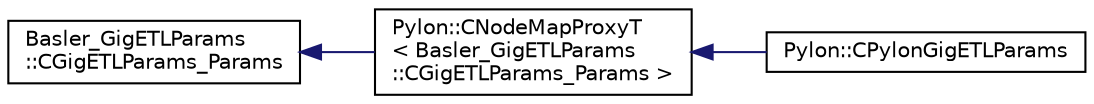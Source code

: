 digraph "Graphical Class Hierarchy"
{
  edge [fontname="Helvetica",fontsize="10",labelfontname="Helvetica",labelfontsize="10"];
  node [fontname="Helvetica",fontsize="10",shape=record];
  rankdir="LR";
  Node1 [label="Basler_GigETLParams\l::CGigETLParams_Params",height=0.2,width=0.4,color="black", fillcolor="white", style="filled",URL="$class_basler___gig_e_t_l_params_1_1_c_gig_e_t_l_params___params.html",tooltip="Interface to the GigE transport layer specific parameters. "];
  Node1 -> Node2 [dir="back",color="midnightblue",fontsize="10",style="solid",fontname="Helvetica"];
  Node2 [label="Pylon::CNodeMapProxyT\l\< Basler_GigETLParams\l::CGigETLParams_Params \>",height=0.2,width=0.4,color="black", fillcolor="white", style="filled",URL="$class_pylon_1_1_c_node_map_proxy_t.html"];
  Node2 -> Node3 [dir="back",color="midnightblue",fontsize="10",style="solid",fontname="Helvetica"];
  Node3 [label="Pylon::CPylonGigETLParams",height=0.2,width=0.4,color="black", fillcolor="white", style="filled",URL="$class_pylon_1_1_c_pylon_gig_e_t_l_params.html",tooltip="Low Level API: Class for pylon GigE Vision cameras providing access to transport layer related parame..."];
}

